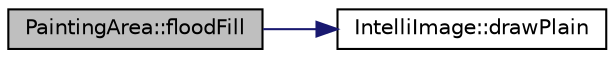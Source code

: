 digraph "PaintingArea::floodFill"
{
 // LATEX_PDF_SIZE
  edge [fontname="Helvetica",fontsize="10",labelfontname="Helvetica",labelfontsize="10"];
  node [fontname="Helvetica",fontsize="10",shape=record];
  rankdir="LR";
  Node1 [label="PaintingArea::floodFill",height=0.2,width=0.4,color="black", fillcolor="grey75", style="filled", fontcolor="black",tooltip="The floodFill method fills a the active layer with a given color."];
  Node1 -> Node2 [color="midnightblue",fontsize="10",style="solid",fontname="Helvetica"];
  Node2 [label="IntelliImage::drawPlain",height=0.2,width=0.4,color="black", fillcolor="white", style="filled",URL="$class_intelli_image.html#a6be622810dc2bc756054bb5769becb06",tooltip="A function that clears the whole image in a given Color."];
}
